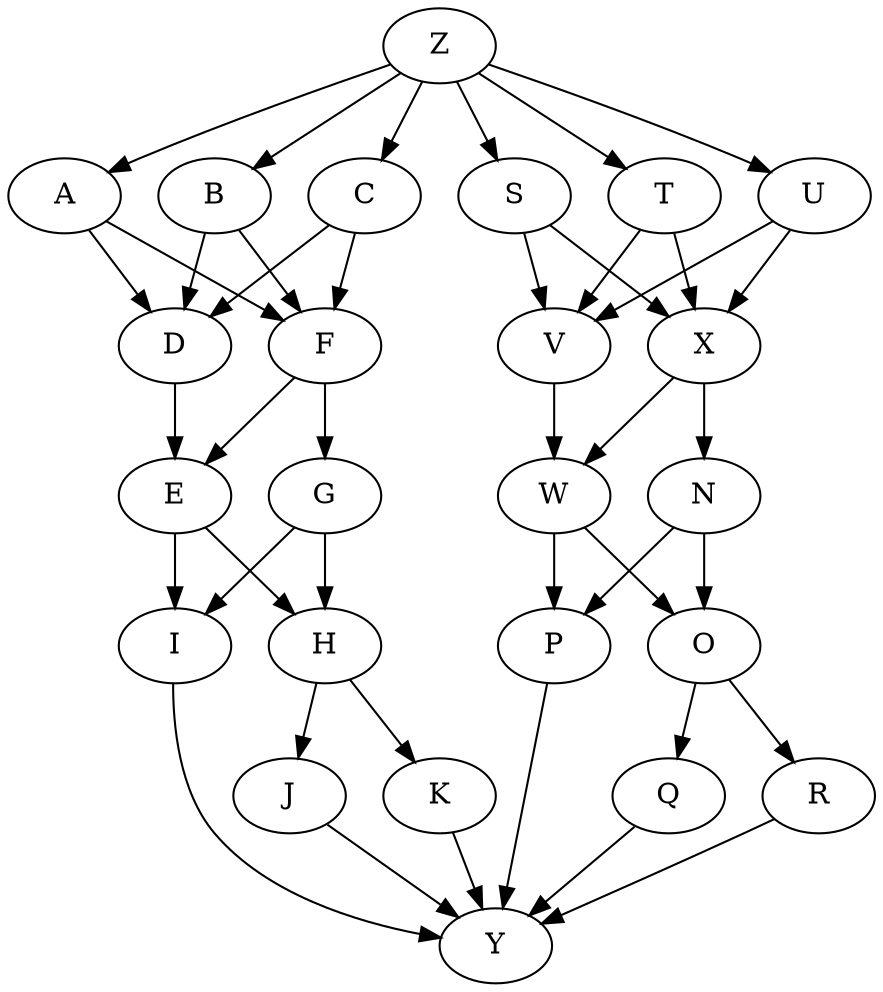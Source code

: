 digraph Clan_parse_test_2 {
	A -> D;
	A -> F;
	B -> D;
	B -> F;
	C -> D;
	C -> F;
	D -> E;
	F -> E;
	F -> G;
	E -> H;
	E -> I;
	G -> H;
	G -> I;
	H -> J;
	H -> K; 

	S -> V;
	S -> X;
	T -> V;
	T -> X;
	U -> V;
	U -> X;
	V -> W;
	X -> W;
	X -> N;
	W -> O;
	W -> P;
	N -> O;
	N -> P;
	O -> Q;
	O -> R;

	Z -> A;
	Z -> B;
	Z -> C;
	Z -> S;
	Z -> T;
	Z -> U;

	I -> Y;
	J -> Y;
	K -> Y;
	P -> Y;
	Q -> Y;
	R -> Y;
}